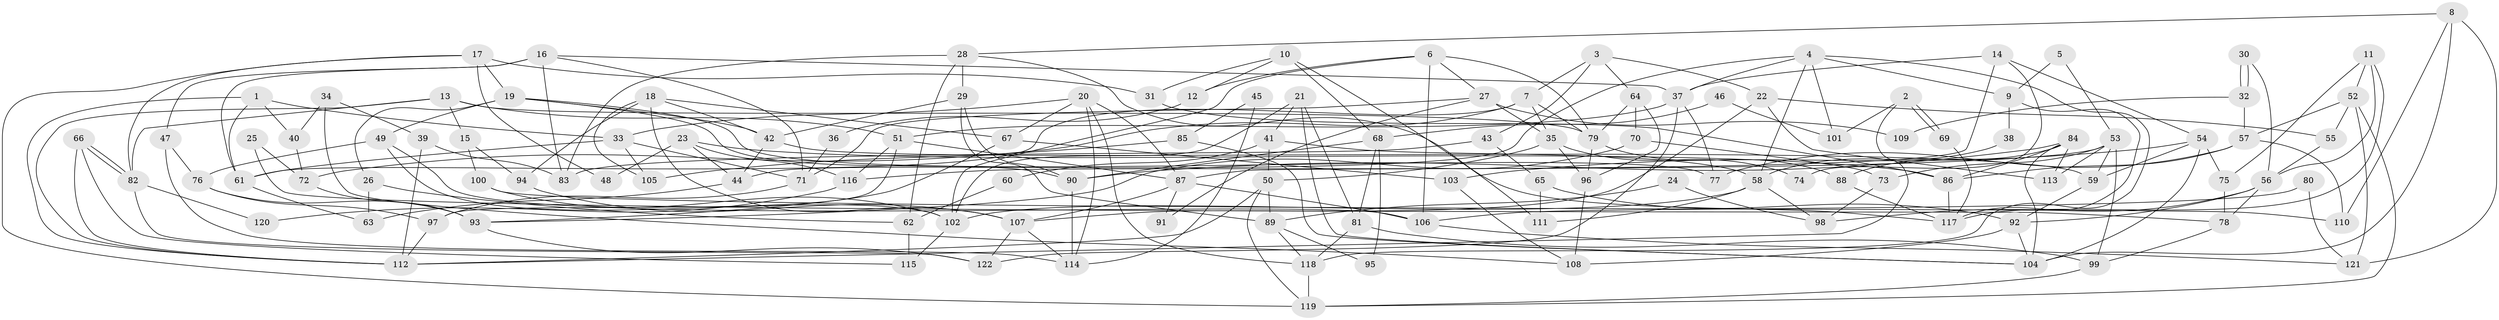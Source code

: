 // Generated by graph-tools (version 1.1) at 2025/50/03/09/25 03:50:10]
// undirected, 122 vertices, 244 edges
graph export_dot {
graph [start="1"]
  node [color=gray90,style=filled];
  1;
  2;
  3;
  4;
  5;
  6;
  7;
  8;
  9;
  10;
  11;
  12;
  13;
  14;
  15;
  16;
  17;
  18;
  19;
  20;
  21;
  22;
  23;
  24;
  25;
  26;
  27;
  28;
  29;
  30;
  31;
  32;
  33;
  34;
  35;
  36;
  37;
  38;
  39;
  40;
  41;
  42;
  43;
  44;
  45;
  46;
  47;
  48;
  49;
  50;
  51;
  52;
  53;
  54;
  55;
  56;
  57;
  58;
  59;
  60;
  61;
  62;
  63;
  64;
  65;
  66;
  67;
  68;
  69;
  70;
  71;
  72;
  73;
  74;
  75;
  76;
  77;
  78;
  79;
  80;
  81;
  82;
  83;
  84;
  85;
  86;
  87;
  88;
  89;
  90;
  91;
  92;
  93;
  94;
  95;
  96;
  97;
  98;
  99;
  100;
  101;
  102;
  103;
  104;
  105;
  106;
  107;
  108;
  109;
  110;
  111;
  112;
  113;
  114;
  115;
  116;
  117;
  118;
  119;
  120;
  121;
  122;
  1 -- 33;
  1 -- 112;
  1 -- 40;
  1 -- 61;
  2 -- 69;
  2 -- 69;
  2 -- 112;
  2 -- 101;
  3 -- 7;
  3 -- 64;
  3 -- 22;
  3 -- 43;
  4 -- 118;
  4 -- 58;
  4 -- 9;
  4 -- 37;
  4 -- 44;
  4 -- 101;
  5 -- 9;
  5 -- 53;
  6 -- 102;
  6 -- 79;
  6 -- 12;
  6 -- 27;
  6 -- 106;
  7 -- 35;
  7 -- 79;
  7 -- 61;
  7 -- 72;
  8 -- 28;
  8 -- 104;
  8 -- 110;
  8 -- 121;
  9 -- 117;
  9 -- 38;
  10 -- 31;
  10 -- 68;
  10 -- 12;
  10 -- 111;
  11 -- 75;
  11 -- 52;
  11 -- 56;
  11 -- 117;
  12 -- 36;
  13 -- 51;
  13 -- 112;
  13 -- 15;
  13 -- 79;
  13 -- 82;
  14 -- 37;
  14 -- 87;
  14 -- 54;
  14 -- 74;
  15 -- 94;
  15 -- 100;
  16 -- 61;
  16 -- 37;
  16 -- 47;
  16 -- 71;
  16 -- 83;
  17 -- 19;
  17 -- 82;
  17 -- 31;
  17 -- 48;
  17 -- 119;
  18 -- 67;
  18 -- 107;
  18 -- 42;
  18 -- 94;
  18 -- 105;
  19 -- 42;
  19 -- 90;
  19 -- 26;
  19 -- 49;
  19 -- 77;
  20 -- 87;
  20 -- 33;
  20 -- 67;
  20 -- 114;
  20 -- 118;
  21 -- 41;
  21 -- 102;
  21 -- 81;
  21 -- 104;
  22 -- 113;
  22 -- 55;
  22 -- 107;
  23 -- 116;
  23 -- 44;
  23 -- 48;
  23 -- 86;
  24 -- 89;
  24 -- 98;
  25 -- 78;
  25 -- 72;
  26 -- 63;
  26 -- 62;
  27 -- 71;
  27 -- 35;
  27 -- 91;
  27 -- 109;
  28 -- 117;
  28 -- 29;
  28 -- 62;
  28 -- 83;
  29 -- 42;
  29 -- 90;
  29 -- 89;
  30 -- 56;
  30 -- 32;
  30 -- 32;
  31 -- 86;
  32 -- 57;
  32 -- 109;
  33 -- 71;
  33 -- 61;
  33 -- 105;
  34 -- 40;
  34 -- 39;
  34 -- 108;
  35 -- 50;
  35 -- 74;
  35 -- 96;
  36 -- 71;
  37 -- 122;
  37 -- 51;
  37 -- 77;
  38 -- 58;
  39 -- 112;
  39 -- 83;
  40 -- 72;
  41 -- 50;
  41 -- 58;
  41 -- 60;
  42 -- 59;
  42 -- 44;
  43 -- 83;
  43 -- 65;
  44 -- 63;
  45 -- 85;
  45 -- 114;
  46 -- 68;
  46 -- 101;
  47 -- 114;
  47 -- 76;
  49 -- 102;
  49 -- 76;
  49 -- 106;
  50 -- 89;
  50 -- 112;
  50 -- 119;
  51 -- 87;
  51 -- 97;
  51 -- 116;
  52 -- 121;
  52 -- 119;
  52 -- 55;
  52 -- 57;
  53 -- 59;
  53 -- 99;
  53 -- 73;
  53 -- 113;
  53 -- 116;
  54 -- 104;
  54 -- 59;
  54 -- 75;
  54 -- 103;
  55 -- 56;
  56 -- 78;
  56 -- 92;
  56 -- 98;
  57 -- 77;
  57 -- 86;
  57 -- 110;
  58 -- 98;
  58 -- 111;
  58 -- 102;
  59 -- 92;
  60 -- 62;
  61 -- 63;
  62 -- 115;
  64 -- 79;
  64 -- 96;
  64 -- 70;
  65 -- 92;
  65 -- 111;
  66 -- 82;
  66 -- 82;
  66 -- 115;
  66 -- 112;
  67 -- 103;
  67 -- 93;
  68 -- 81;
  68 -- 90;
  68 -- 95;
  69 -- 117;
  70 -- 93;
  70 -- 73;
  71 -- 97;
  72 -- 93;
  73 -- 98;
  75 -- 78;
  76 -- 93;
  76 -- 97;
  78 -- 99;
  79 -- 96;
  79 -- 88;
  80 -- 121;
  80 -- 106;
  81 -- 118;
  81 -- 99;
  82 -- 120;
  82 -- 122;
  84 -- 88;
  84 -- 86;
  84 -- 90;
  84 -- 104;
  84 -- 113;
  85 -- 104;
  85 -- 105;
  86 -- 117;
  87 -- 107;
  87 -- 106;
  87 -- 91;
  88 -- 117;
  89 -- 118;
  89 -- 95;
  90 -- 114;
  92 -- 104;
  92 -- 108;
  93 -- 122;
  94 -- 107;
  96 -- 108;
  97 -- 112;
  99 -- 119;
  100 -- 110;
  100 -- 102;
  102 -- 115;
  103 -- 108;
  106 -- 121;
  107 -- 122;
  107 -- 114;
  116 -- 120;
  118 -- 119;
}
